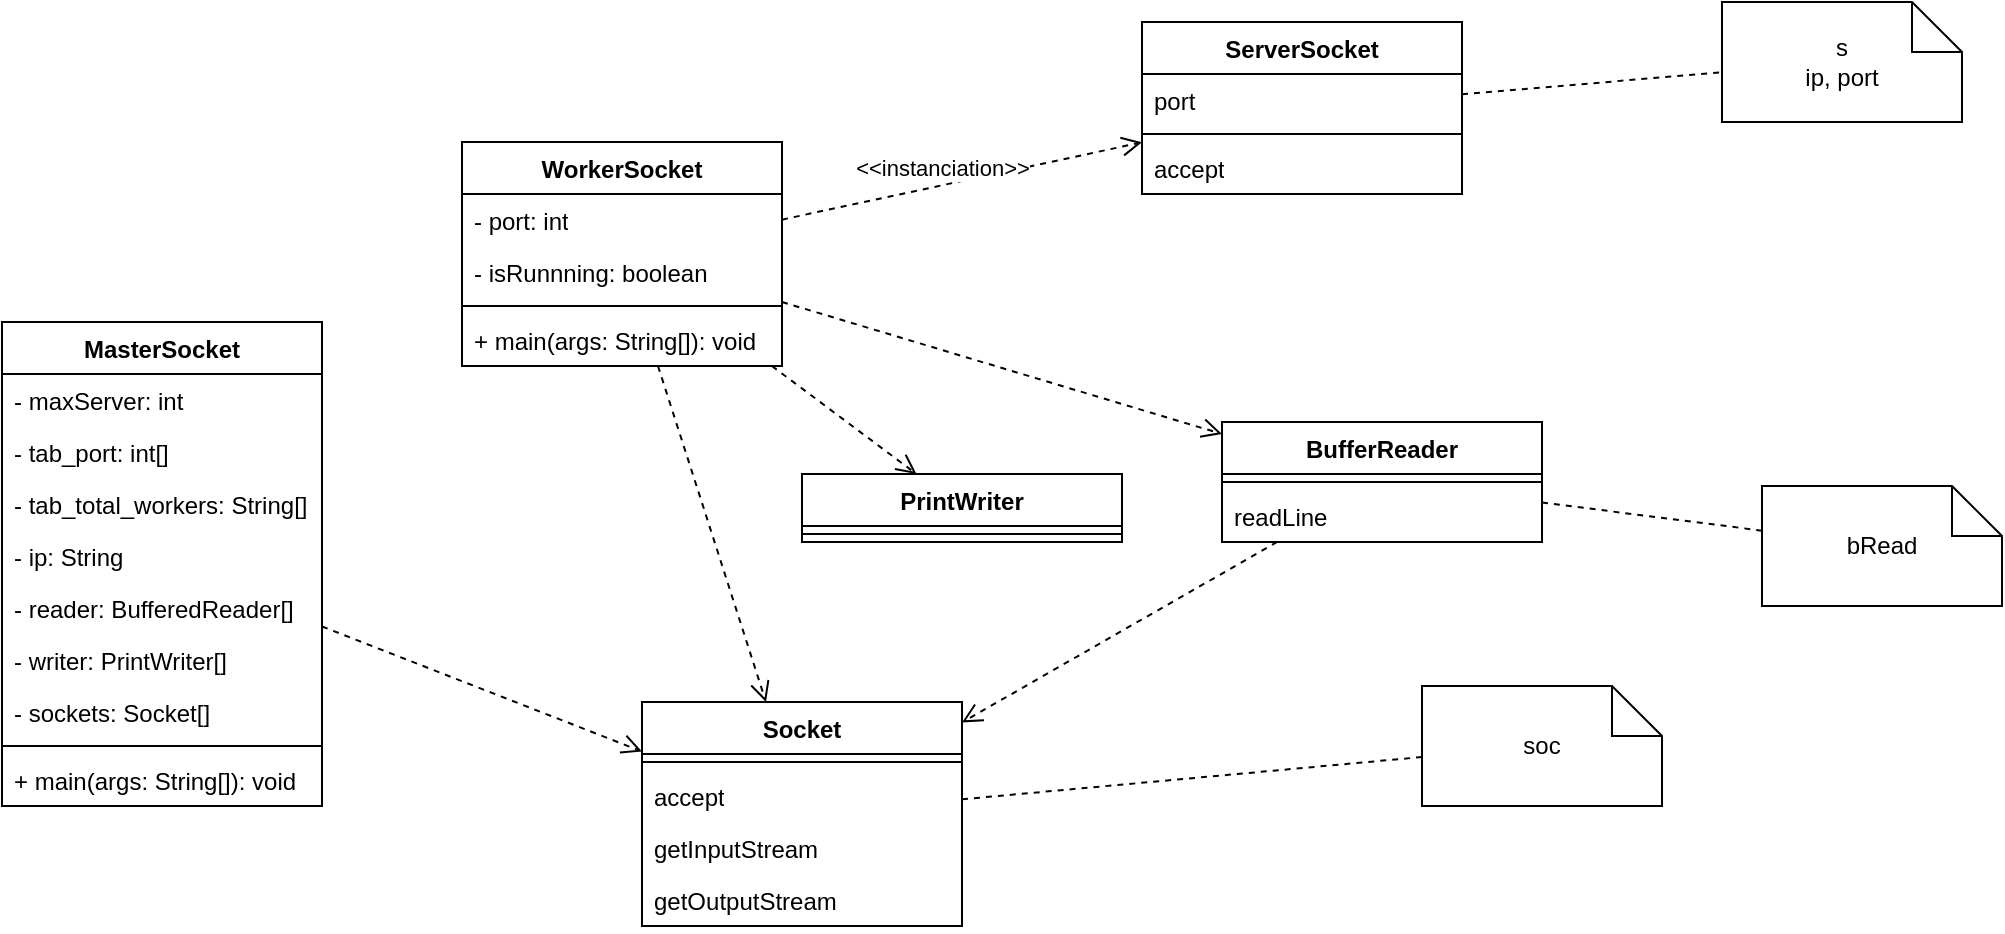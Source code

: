 <mxfile version="22.1.22" type="embed">
  <diagram name="Page-1" id="jyrw5qd4kl4V4g9a6YDa">
    <mxGraphModel dx="1062" dy="455" grid="1" gridSize="10" guides="1" tooltips="1" connect="1" arrows="1" fold="1" page="1" pageScale="1" pageWidth="850" pageHeight="1100" math="0" shadow="0">
      <root>
        <mxCell id="0" />
        <mxCell id="1" parent="0" />
        <mxCell id="UvTaKTGzmS5DhH4PIeIJ-1" value="&lt;div&gt;MasterSocket&lt;/div&gt;" style="swimlane;fontStyle=1;align=center;verticalAlign=top;childLayout=stackLayout;horizontal=1;startSize=26;horizontalStack=0;resizeParent=1;resizeParentMax=0;resizeLast=0;collapsible=1;marginBottom=0;whiteSpace=wrap;html=1;" parent="1" vertex="1">
          <mxGeometry x="230" y="260" width="160" height="242" as="geometry" />
        </mxCell>
        <mxCell id="UvTaKTGzmS5DhH4PIeIJ-2" value="&lt;div&gt;- maxServer: int&lt;/div&gt;" style="text;strokeColor=none;fillColor=none;align=left;verticalAlign=top;spacingLeft=4;spacingRight=4;overflow=hidden;rotatable=0;points=[[0,0.5],[1,0.5]];portConstraint=eastwest;whiteSpace=wrap;html=1;" parent="UvTaKTGzmS5DhH4PIeIJ-1" vertex="1">
          <mxGeometry y="26" width="160" height="26" as="geometry" />
        </mxCell>
        <mxCell id="UvTaKTGzmS5DhH4PIeIJ-9" value="- tab_port: int[]" style="text;strokeColor=none;fillColor=none;align=left;verticalAlign=top;spacingLeft=4;spacingRight=4;overflow=hidden;rotatable=0;points=[[0,0.5],[1,0.5]];portConstraint=eastwest;whiteSpace=wrap;html=1;" parent="UvTaKTGzmS5DhH4PIeIJ-1" vertex="1">
          <mxGeometry y="52" width="160" height="26" as="geometry" />
        </mxCell>
        <mxCell id="UvTaKTGzmS5DhH4PIeIJ-10" value="- tab_total_workers: String[]" style="text;strokeColor=none;fillColor=none;align=left;verticalAlign=top;spacingLeft=4;spacingRight=4;overflow=hidden;rotatable=0;points=[[0,0.5],[1,0.5]];portConstraint=eastwest;whiteSpace=wrap;html=1;" parent="UvTaKTGzmS5DhH4PIeIJ-1" vertex="1">
          <mxGeometry y="78" width="160" height="26" as="geometry" />
        </mxCell>
        <mxCell id="UvTaKTGzmS5DhH4PIeIJ-11" value="- ip: String" style="text;strokeColor=none;fillColor=none;align=left;verticalAlign=top;spacingLeft=4;spacingRight=4;overflow=hidden;rotatable=0;points=[[0,0.5],[1,0.5]];portConstraint=eastwest;whiteSpace=wrap;html=1;" parent="UvTaKTGzmS5DhH4PIeIJ-1" vertex="1">
          <mxGeometry y="104" width="160" height="26" as="geometry" />
        </mxCell>
        <mxCell id="UvTaKTGzmS5DhH4PIeIJ-12" value="- reader: BufferedReader[]" style="text;strokeColor=none;fillColor=none;align=left;verticalAlign=top;spacingLeft=4;spacingRight=4;overflow=hidden;rotatable=0;points=[[0,0.5],[1,0.5]];portConstraint=eastwest;whiteSpace=wrap;html=1;" parent="UvTaKTGzmS5DhH4PIeIJ-1" vertex="1">
          <mxGeometry y="130" width="160" height="26" as="geometry" />
        </mxCell>
        <mxCell id="UvTaKTGzmS5DhH4PIeIJ-13" value="- writer: PrintWriter[]" style="text;strokeColor=none;fillColor=none;align=left;verticalAlign=top;spacingLeft=4;spacingRight=4;overflow=hidden;rotatable=0;points=[[0,0.5],[1,0.5]];portConstraint=eastwest;whiteSpace=wrap;html=1;" parent="UvTaKTGzmS5DhH4PIeIJ-1" vertex="1">
          <mxGeometry y="156" width="160" height="26" as="geometry" />
        </mxCell>
        <mxCell id="UvTaKTGzmS5DhH4PIeIJ-14" value="- sockets: Socket[]" style="text;strokeColor=none;fillColor=none;align=left;verticalAlign=top;spacingLeft=4;spacingRight=4;overflow=hidden;rotatable=0;points=[[0,0.5],[1,0.5]];portConstraint=eastwest;whiteSpace=wrap;html=1;" parent="UvTaKTGzmS5DhH4PIeIJ-1" vertex="1">
          <mxGeometry y="182" width="160" height="26" as="geometry" />
        </mxCell>
        <mxCell id="UvTaKTGzmS5DhH4PIeIJ-3" value="" style="line;strokeWidth=1;fillColor=none;align=left;verticalAlign=middle;spacingTop=-1;spacingLeft=3;spacingRight=3;rotatable=0;labelPosition=right;points=[];portConstraint=eastwest;strokeColor=inherit;" parent="UvTaKTGzmS5DhH4PIeIJ-1" vertex="1">
          <mxGeometry y="208" width="160" height="8" as="geometry" />
        </mxCell>
        <mxCell id="UvTaKTGzmS5DhH4PIeIJ-4" value="+ main(args: String[]): void" style="text;strokeColor=none;fillColor=none;align=left;verticalAlign=top;spacingLeft=4;spacingRight=4;overflow=hidden;rotatable=0;points=[[0,0.5],[1,0.5]];portConstraint=eastwest;whiteSpace=wrap;html=1;" parent="UvTaKTGzmS5DhH4PIeIJ-1" vertex="1">
          <mxGeometry y="216" width="160" height="26" as="geometry" />
        </mxCell>
        <mxCell id="UvTaKTGzmS5DhH4PIeIJ-5" value="WorkerSocket" style="swimlane;fontStyle=1;align=center;verticalAlign=top;childLayout=stackLayout;horizontal=1;startSize=26;horizontalStack=0;resizeParent=1;resizeParentMax=0;resizeLast=0;collapsible=1;marginBottom=0;whiteSpace=wrap;html=1;" parent="1" vertex="1">
          <mxGeometry x="460" y="170" width="160" height="112" as="geometry" />
        </mxCell>
        <mxCell id="UvTaKTGzmS5DhH4PIeIJ-6" value="- port: int" style="text;strokeColor=none;fillColor=none;align=left;verticalAlign=top;spacingLeft=4;spacingRight=4;overflow=hidden;rotatable=0;points=[[0,0.5],[1,0.5]];portConstraint=eastwest;whiteSpace=wrap;html=1;" parent="UvTaKTGzmS5DhH4PIeIJ-5" vertex="1">
          <mxGeometry y="26" width="160" height="26" as="geometry" />
        </mxCell>
        <mxCell id="UvTaKTGzmS5DhH4PIeIJ-17" value="- isRunnning: boolean" style="text;strokeColor=none;fillColor=none;align=left;verticalAlign=top;spacingLeft=4;spacingRight=4;overflow=hidden;rotatable=0;points=[[0,0.5],[1,0.5]];portConstraint=eastwest;whiteSpace=wrap;html=1;" parent="UvTaKTGzmS5DhH4PIeIJ-5" vertex="1">
          <mxGeometry y="52" width="160" height="26" as="geometry" />
        </mxCell>
        <mxCell id="UvTaKTGzmS5DhH4PIeIJ-7" value="" style="line;strokeWidth=1;fillColor=none;align=left;verticalAlign=middle;spacingTop=-1;spacingLeft=3;spacingRight=3;rotatable=0;labelPosition=right;points=[];portConstraint=eastwest;strokeColor=inherit;" parent="UvTaKTGzmS5DhH4PIeIJ-5" vertex="1">
          <mxGeometry y="78" width="160" height="8" as="geometry" />
        </mxCell>
        <mxCell id="UvTaKTGzmS5DhH4PIeIJ-8" value="+ main(args: String[]): void" style="text;strokeColor=none;fillColor=none;align=left;verticalAlign=top;spacingLeft=4;spacingRight=4;overflow=hidden;rotatable=0;points=[[0,0.5],[1,0.5]];portConstraint=eastwest;whiteSpace=wrap;html=1;" parent="UvTaKTGzmS5DhH4PIeIJ-5" vertex="1">
          <mxGeometry y="86" width="160" height="26" as="geometry" />
        </mxCell>
        <mxCell id="UvTaKTGzmS5DhH4PIeIJ-22" value="ServerSocket" style="swimlane;fontStyle=1;align=center;verticalAlign=top;childLayout=stackLayout;horizontal=1;startSize=26;horizontalStack=0;resizeParent=1;resizeParentMax=0;resizeLast=0;collapsible=1;marginBottom=0;whiteSpace=wrap;html=1;" parent="1" vertex="1">
          <mxGeometry x="800" y="110" width="160" height="86" as="geometry" />
        </mxCell>
        <mxCell id="UvTaKTGzmS5DhH4PIeIJ-55" value="port" style="text;strokeColor=none;fillColor=none;align=left;verticalAlign=top;spacingLeft=4;spacingRight=4;overflow=hidden;rotatable=0;points=[[0,0.5],[1,0.5]];portConstraint=eastwest;whiteSpace=wrap;html=1;" parent="UvTaKTGzmS5DhH4PIeIJ-22" vertex="1">
          <mxGeometry y="26" width="160" height="26" as="geometry" />
        </mxCell>
        <mxCell id="UvTaKTGzmS5DhH4PIeIJ-24" value="" style="line;strokeWidth=1;fillColor=none;align=left;verticalAlign=middle;spacingTop=-1;spacingLeft=3;spacingRight=3;rotatable=0;labelPosition=right;points=[];portConstraint=eastwest;strokeColor=inherit;" parent="UvTaKTGzmS5DhH4PIeIJ-22" vertex="1">
          <mxGeometry y="52" width="160" height="8" as="geometry" />
        </mxCell>
        <mxCell id="UvTaKTGzmS5DhH4PIeIJ-54" value="&lt;div&gt;accept&lt;/div&gt;" style="text;strokeColor=none;fillColor=none;align=left;verticalAlign=top;spacingLeft=4;spacingRight=4;overflow=hidden;rotatable=0;points=[[0,0.5],[1,0.5]];portConstraint=eastwest;whiteSpace=wrap;html=1;" parent="UvTaKTGzmS5DhH4PIeIJ-22" vertex="1">
          <mxGeometry y="60" width="160" height="26" as="geometry" />
        </mxCell>
        <mxCell id="UvTaKTGzmS5DhH4PIeIJ-26" value="" style="html=1;verticalAlign=bottom;endArrow=open;dashed=1;endSize=8;curved=0;rounded=0;" parent="1" source="UvTaKTGzmS5DhH4PIeIJ-5" target="UvTaKTGzmS5DhH4PIeIJ-22" edge="1">
          <mxGeometry relative="1" as="geometry">
            <mxPoint x="880" y="420" as="sourcePoint" />
            <mxPoint x="800" y="420" as="targetPoint" />
          </mxGeometry>
        </mxCell>
        <mxCell id="UvTaKTGzmS5DhH4PIeIJ-27" value="&lt;div&gt;&amp;lt;&amp;lt;instanciation&amp;gt;&amp;gt;&lt;/div&gt;" style="edgeLabel;html=1;align=center;verticalAlign=middle;resizable=0;points=[];" parent="UvTaKTGzmS5DhH4PIeIJ-26" vertex="1" connectable="0">
          <mxGeometry x="-0.097" y="-1" relative="1" as="geometry">
            <mxPoint x="-2" y="-10" as="offset" />
          </mxGeometry>
        </mxCell>
        <mxCell id="UvTaKTGzmS5DhH4PIeIJ-28" value="Socket" style="swimlane;fontStyle=1;align=center;verticalAlign=top;childLayout=stackLayout;horizontal=1;startSize=26;horizontalStack=0;resizeParent=1;resizeParentMax=0;resizeLast=0;collapsible=1;marginBottom=0;whiteSpace=wrap;html=1;" parent="1" vertex="1">
          <mxGeometry x="550" y="450" width="160" height="112" as="geometry" />
        </mxCell>
        <mxCell id="UvTaKTGzmS5DhH4PIeIJ-30" value="" style="line;strokeWidth=1;fillColor=none;align=left;verticalAlign=middle;spacingTop=-1;spacingLeft=3;spacingRight=3;rotatable=0;labelPosition=right;points=[];portConstraint=eastwest;strokeColor=inherit;" parent="UvTaKTGzmS5DhH4PIeIJ-28" vertex="1">
          <mxGeometry y="26" width="160" height="8" as="geometry" />
        </mxCell>
        <mxCell id="UvTaKTGzmS5DhH4PIeIJ-44" value="accept" style="text;strokeColor=none;fillColor=none;align=left;verticalAlign=top;spacingLeft=4;spacingRight=4;overflow=hidden;rotatable=0;points=[[0,0.5],[1,0.5]];portConstraint=eastwest;whiteSpace=wrap;html=1;" parent="UvTaKTGzmS5DhH4PIeIJ-28" vertex="1">
          <mxGeometry y="34" width="160" height="26" as="geometry" />
        </mxCell>
        <mxCell id="UvTaKTGzmS5DhH4PIeIJ-45" value="getInputStream" style="text;strokeColor=none;fillColor=none;align=left;verticalAlign=top;spacingLeft=4;spacingRight=4;overflow=hidden;rotatable=0;points=[[0,0.5],[1,0.5]];portConstraint=eastwest;whiteSpace=wrap;html=1;" parent="UvTaKTGzmS5DhH4PIeIJ-28" vertex="1">
          <mxGeometry y="60" width="160" height="26" as="geometry" />
        </mxCell>
        <mxCell id="UvTaKTGzmS5DhH4PIeIJ-46" value="getOutputStream" style="text;strokeColor=none;fillColor=none;align=left;verticalAlign=top;spacingLeft=4;spacingRight=4;overflow=hidden;rotatable=0;points=[[0,0.5],[1,0.5]];portConstraint=eastwest;whiteSpace=wrap;html=1;" parent="UvTaKTGzmS5DhH4PIeIJ-28" vertex="1">
          <mxGeometry y="86" width="160" height="26" as="geometry" />
        </mxCell>
        <mxCell id="UvTaKTGzmS5DhH4PIeIJ-32" value="" style="html=1;verticalAlign=bottom;endArrow=open;dashed=1;endSize=8;curved=0;rounded=0;" parent="1" source="UvTaKTGzmS5DhH4PIeIJ-1" target="UvTaKTGzmS5DhH4PIeIJ-28" edge="1">
          <mxGeometry relative="1" as="geometry">
            <mxPoint x="850" y="450" as="sourcePoint" />
            <mxPoint x="770" y="450" as="targetPoint" />
          </mxGeometry>
        </mxCell>
        <mxCell id="UvTaKTGzmS5DhH4PIeIJ-33" value="BufferReader" style="swimlane;fontStyle=1;align=center;verticalAlign=top;childLayout=stackLayout;horizontal=1;startSize=26;horizontalStack=0;resizeParent=1;resizeParentMax=0;resizeLast=0;collapsible=1;marginBottom=0;whiteSpace=wrap;html=1;" parent="1" vertex="1">
          <mxGeometry x="840" y="310" width="160" height="60" as="geometry" />
        </mxCell>
        <mxCell id="UvTaKTGzmS5DhH4PIeIJ-35" value="" style="line;strokeWidth=1;fillColor=none;align=left;verticalAlign=middle;spacingTop=-1;spacingLeft=3;spacingRight=3;rotatable=0;labelPosition=right;points=[];portConstraint=eastwest;strokeColor=inherit;" parent="UvTaKTGzmS5DhH4PIeIJ-33" vertex="1">
          <mxGeometry y="26" width="160" height="8" as="geometry" />
        </mxCell>
        <mxCell id="UvTaKTGzmS5DhH4PIeIJ-36" value="readLine" style="text;strokeColor=none;fillColor=none;align=left;verticalAlign=top;spacingLeft=4;spacingRight=4;overflow=hidden;rotatable=0;points=[[0,0.5],[1,0.5]];portConstraint=eastwest;whiteSpace=wrap;html=1;" parent="UvTaKTGzmS5DhH4PIeIJ-33" vertex="1">
          <mxGeometry y="34" width="160" height="26" as="geometry" />
        </mxCell>
        <mxCell id="UvTaKTGzmS5DhH4PIeIJ-37" value="" style="html=1;verticalAlign=bottom;endArrow=open;dashed=1;endSize=8;curved=0;rounded=0;" parent="1" source="UvTaKTGzmS5DhH4PIeIJ-33" target="UvTaKTGzmS5DhH4PIeIJ-28" edge="1">
          <mxGeometry relative="1" as="geometry">
            <mxPoint x="770" y="530" as="sourcePoint" />
            <mxPoint x="690" y="530" as="targetPoint" />
          </mxGeometry>
        </mxCell>
        <mxCell id="UvTaKTGzmS5DhH4PIeIJ-38" value="" style="html=1;verticalAlign=bottom;endArrow=open;dashed=1;endSize=8;curved=0;rounded=0;" parent="1" source="UvTaKTGzmS5DhH4PIeIJ-5" target="UvTaKTGzmS5DhH4PIeIJ-33" edge="1">
          <mxGeometry relative="1" as="geometry">
            <mxPoint x="700" y="520" as="sourcePoint" />
            <mxPoint x="620" y="520" as="targetPoint" />
          </mxGeometry>
        </mxCell>
        <mxCell id="UvTaKTGzmS5DhH4PIeIJ-43" value="" style="html=1;verticalAlign=bottom;endArrow=open;dashed=1;endSize=8;curved=0;rounded=0;" parent="1" source="UvTaKTGzmS5DhH4PIeIJ-5" target="9" edge="1">
          <mxGeometry relative="1" as="geometry">
            <mxPoint x="690" y="480" as="sourcePoint" />
            <mxPoint x="664" y="320" as="targetPoint" />
          </mxGeometry>
        </mxCell>
        <mxCell id="UvTaKTGzmS5DhH4PIeIJ-52" value="bRead" style="shape=note2;boundedLbl=1;whiteSpace=wrap;html=1;size=25;verticalAlign=middle;align=center;" parent="1" vertex="1">
          <mxGeometry x="1110" y="342" width="120" height="60" as="geometry" />
        </mxCell>
        <mxCell id="UvTaKTGzmS5DhH4PIeIJ-53" value="" style="endArrow=none;dashed=1;html=1;rounded=0;" parent="1" source="UvTaKTGzmS5DhH4PIeIJ-33" target="UvTaKTGzmS5DhH4PIeIJ-52" edge="1">
          <mxGeometry width="50" height="50" relative="1" as="geometry">
            <mxPoint x="1150" y="530" as="sourcePoint" />
            <mxPoint x="1200" y="480" as="targetPoint" />
          </mxGeometry>
        </mxCell>
        <mxCell id="UvTaKTGzmS5DhH4PIeIJ-56" value="soc" style="shape=note2;boundedLbl=1;whiteSpace=wrap;html=1;size=25;verticalAlign=middle;align=center;" parent="1" vertex="1">
          <mxGeometry x="940" y="442" width="120" height="60" as="geometry" />
        </mxCell>
        <mxCell id="UvTaKTGzmS5DhH4PIeIJ-57" value="&lt;div align=&quot;center&quot;&gt;s&lt;/div&gt;&lt;div align=&quot;center&quot;&gt;ip, port&lt;br&gt;&lt;/div&gt;" style="shape=note2;boundedLbl=1;whiteSpace=wrap;html=1;size=25;verticalAlign=middle;align=center;" parent="1" vertex="1">
          <mxGeometry x="1090" y="100" width="120" height="60" as="geometry" />
        </mxCell>
        <mxCell id="UvTaKTGzmS5DhH4PIeIJ-58" value="" style="endArrow=none;dashed=1;html=1;rounded=0;" parent="1" source="UvTaKTGzmS5DhH4PIeIJ-28" target="UvTaKTGzmS5DhH4PIeIJ-56" edge="1">
          <mxGeometry width="50" height="50" relative="1" as="geometry">
            <mxPoint x="1028" y="358" as="sourcePoint" />
            <mxPoint x="1122" y="310" as="targetPoint" />
          </mxGeometry>
        </mxCell>
        <mxCell id="UvTaKTGzmS5DhH4PIeIJ-59" value="" style="endArrow=none;dashed=1;html=1;rounded=0;" parent="1" source="UvTaKTGzmS5DhH4PIeIJ-22" target="UvTaKTGzmS5DhH4PIeIJ-57" edge="1">
          <mxGeometry width="50" height="50" relative="1" as="geometry">
            <mxPoint x="970" y="139" as="sourcePoint" />
            <mxPoint x="1060" y="121" as="targetPoint" />
          </mxGeometry>
        </mxCell>
        <mxCell id="2" value="" style="html=1;verticalAlign=bottom;endArrow=open;dashed=1;endSize=8;curved=0;rounded=0;" edge="1" parent="1" source="UvTaKTGzmS5DhH4PIeIJ-5" target="UvTaKTGzmS5DhH4PIeIJ-28">
          <mxGeometry relative="1" as="geometry">
            <mxPoint x="420" y="320" as="sourcePoint" />
            <mxPoint x="580" y="383" as="targetPoint" />
          </mxGeometry>
        </mxCell>
        <mxCell id="9" value="PrintWriter" style="swimlane;fontStyle=1;align=center;verticalAlign=top;childLayout=stackLayout;horizontal=1;startSize=26;horizontalStack=0;resizeParent=1;resizeParentMax=0;resizeLast=0;collapsible=1;marginBottom=0;whiteSpace=wrap;html=1;" vertex="1" parent="1">
          <mxGeometry x="630" y="336" width="160" height="34" as="geometry" />
        </mxCell>
        <mxCell id="10" value="" style="line;strokeWidth=1;fillColor=none;align=left;verticalAlign=middle;spacingTop=-1;spacingLeft=3;spacingRight=3;rotatable=0;labelPosition=right;points=[];portConstraint=eastwest;strokeColor=inherit;" vertex="1" parent="9">
          <mxGeometry y="26" width="160" height="8" as="geometry" />
        </mxCell>
      </root>
    </mxGraphModel>
  </diagram>
</mxfile>

